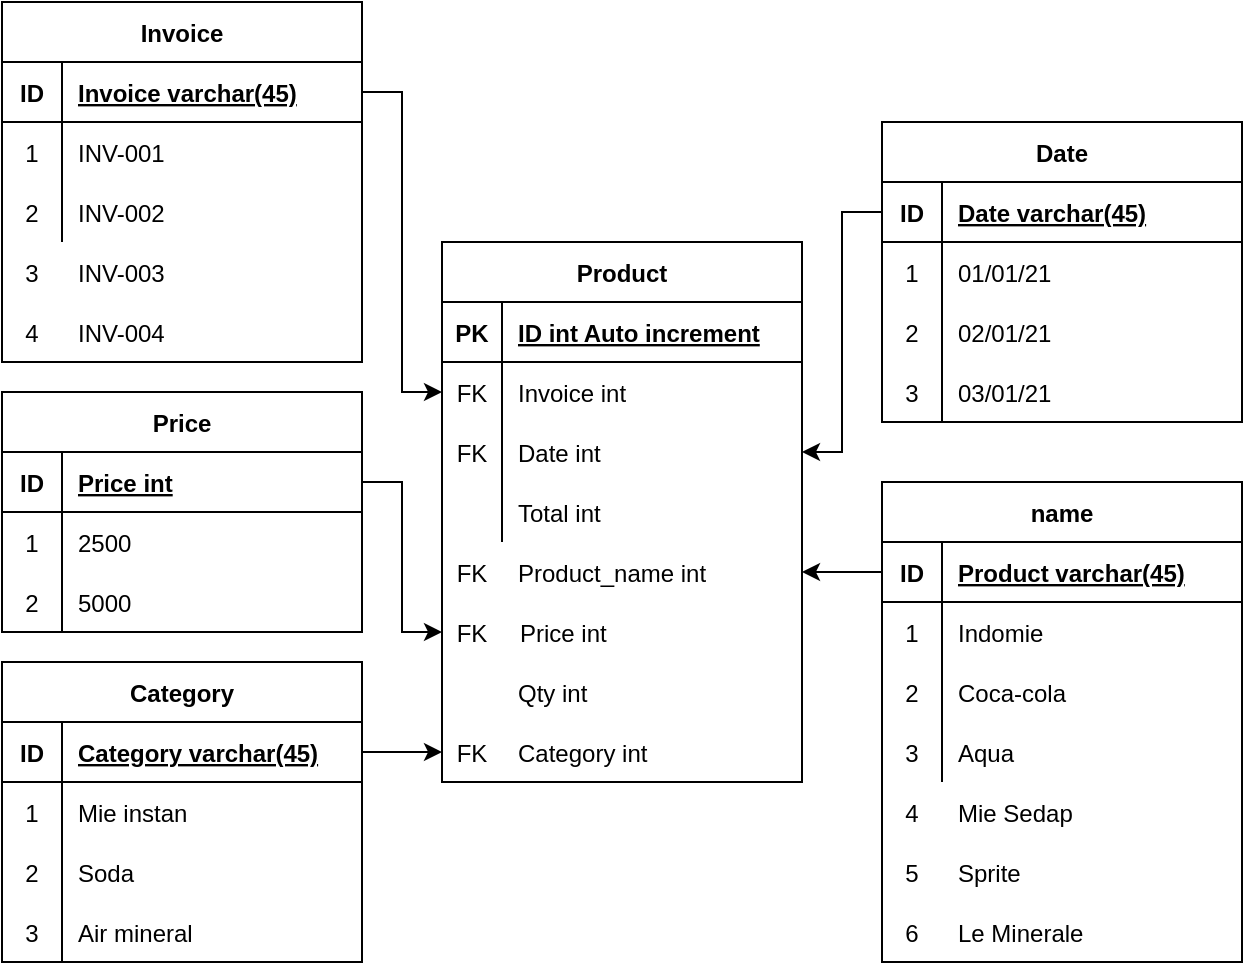 <mxfile version="14.8.6" type="device"><diagram id="lS3sVL9NGLZG_73r2ych" name="Page-1"><mxGraphModel dx="1717" dy="508" grid="1" gridSize="10" guides="1" tooltips="1" connect="1" arrows="1" fold="1" page="1" pageScale="1" pageWidth="850" pageHeight="1100" math="0" shadow="0"><root><mxCell id="0"/><mxCell id="1" parent="0"/><mxCell id="gIPK475SL621u83QnIxg-1" value="Product" style="shape=table;startSize=30;container=1;collapsible=1;childLayout=tableLayout;fixedRows=1;rowLines=0;fontStyle=1;align=center;resizeLast=1;" parent="1" vertex="1"><mxGeometry x="120" y="130" width="180" height="270" as="geometry"/></mxCell><mxCell id="gIPK475SL621u83QnIxg-2" value="" style="shape=partialRectangle;collapsible=0;dropTarget=0;pointerEvents=0;fillColor=none;top=0;left=0;bottom=1;right=0;points=[[0,0.5],[1,0.5]];portConstraint=eastwest;" parent="gIPK475SL621u83QnIxg-1" vertex="1"><mxGeometry y="30" width="180" height="30" as="geometry"/></mxCell><mxCell id="gIPK475SL621u83QnIxg-3" value="PK" style="shape=partialRectangle;connectable=0;fillColor=none;top=0;left=0;bottom=0;right=0;fontStyle=1;overflow=hidden;" parent="gIPK475SL621u83QnIxg-2" vertex="1"><mxGeometry width="30" height="30" as="geometry"/></mxCell><mxCell id="gIPK475SL621u83QnIxg-4" value="ID int Auto increment" style="shape=partialRectangle;connectable=0;fillColor=none;top=0;left=0;bottom=0;right=0;align=left;spacingLeft=6;fontStyle=5;overflow=hidden;" parent="gIPK475SL621u83QnIxg-2" vertex="1"><mxGeometry x="30" width="150" height="30" as="geometry"/></mxCell><mxCell id="gIPK475SL621u83QnIxg-5" value="" style="shape=partialRectangle;collapsible=0;dropTarget=0;pointerEvents=0;fillColor=none;top=0;left=0;bottom=0;right=0;points=[[0,0.5],[1,0.5]];portConstraint=eastwest;" parent="gIPK475SL621u83QnIxg-1" vertex="1"><mxGeometry y="60" width="180" height="30" as="geometry"/></mxCell><mxCell id="gIPK475SL621u83QnIxg-6" value="FK" style="shape=partialRectangle;connectable=0;fillColor=none;top=0;left=0;bottom=0;right=0;editable=1;overflow=hidden;" parent="gIPK475SL621u83QnIxg-5" vertex="1"><mxGeometry width="30" height="30" as="geometry"/></mxCell><mxCell id="gIPK475SL621u83QnIxg-7" value="Invoice int" style="shape=partialRectangle;connectable=0;fillColor=none;top=0;left=0;bottom=0;right=0;align=left;spacingLeft=6;overflow=hidden;" parent="gIPK475SL621u83QnIxg-5" vertex="1"><mxGeometry x="30" width="150" height="30" as="geometry"/></mxCell><mxCell id="gIPK475SL621u83QnIxg-8" value="" style="shape=partialRectangle;collapsible=0;dropTarget=0;pointerEvents=0;fillColor=none;top=0;left=0;bottom=0;right=0;points=[[0,0.5],[1,0.5]];portConstraint=eastwest;" parent="gIPK475SL621u83QnIxg-1" vertex="1"><mxGeometry y="90" width="180" height="30" as="geometry"/></mxCell><mxCell id="gIPK475SL621u83QnIxg-9" value="FK" style="shape=partialRectangle;connectable=0;fillColor=none;top=0;left=0;bottom=0;right=0;editable=1;overflow=hidden;" parent="gIPK475SL621u83QnIxg-8" vertex="1"><mxGeometry width="30" height="30" as="geometry"/></mxCell><mxCell id="gIPK475SL621u83QnIxg-10" value="Date int" style="shape=partialRectangle;connectable=0;fillColor=none;top=0;left=0;bottom=0;right=0;align=left;spacingLeft=6;overflow=hidden;" parent="gIPK475SL621u83QnIxg-8" vertex="1"><mxGeometry x="30" width="150" height="30" as="geometry"/></mxCell><mxCell id="gIPK475SL621u83QnIxg-11" value="" style="shape=partialRectangle;collapsible=0;dropTarget=0;pointerEvents=0;fillColor=none;top=0;left=0;bottom=0;right=0;points=[[0,0.5],[1,0.5]];portConstraint=eastwest;" parent="gIPK475SL621u83QnIxg-1" vertex="1"><mxGeometry y="120" width="180" height="30" as="geometry"/></mxCell><mxCell id="gIPK475SL621u83QnIxg-12" value="" style="shape=partialRectangle;connectable=0;fillColor=none;top=0;left=0;bottom=0;right=0;editable=1;overflow=hidden;" parent="gIPK475SL621u83QnIxg-11" vertex="1"><mxGeometry width="30" height="30" as="geometry"/></mxCell><mxCell id="gIPK475SL621u83QnIxg-13" value="Total int" style="shape=partialRectangle;connectable=0;fillColor=none;top=0;left=0;bottom=0;right=0;align=left;spacingLeft=6;overflow=hidden;" parent="gIPK475SL621u83QnIxg-11" vertex="1"><mxGeometry x="30" width="150" height="30" as="geometry"/></mxCell><mxCell id="gIPK475SL621u83QnIxg-14" value="Date" style="shape=table;startSize=30;container=1;collapsible=1;childLayout=tableLayout;fixedRows=1;rowLines=0;fontStyle=1;align=center;resizeLast=1;" parent="1" vertex="1"><mxGeometry x="340" y="70" width="180" height="150" as="geometry"/></mxCell><mxCell id="gIPK475SL621u83QnIxg-15" value="" style="shape=partialRectangle;collapsible=0;dropTarget=0;pointerEvents=0;fillColor=none;top=0;left=0;bottom=1;right=0;points=[[0,0.5],[1,0.5]];portConstraint=eastwest;" parent="gIPK475SL621u83QnIxg-14" vertex="1"><mxGeometry y="30" width="180" height="30" as="geometry"/></mxCell><mxCell id="gIPK475SL621u83QnIxg-16" value="ID" style="shape=partialRectangle;connectable=0;fillColor=none;top=0;left=0;bottom=0;right=0;fontStyle=1;overflow=hidden;" parent="gIPK475SL621u83QnIxg-15" vertex="1"><mxGeometry width="30" height="30" as="geometry"/></mxCell><mxCell id="gIPK475SL621u83QnIxg-17" value="Date varchar(45)" style="shape=partialRectangle;connectable=0;fillColor=none;top=0;left=0;bottom=0;right=0;align=left;spacingLeft=6;fontStyle=5;overflow=hidden;" parent="gIPK475SL621u83QnIxg-15" vertex="1"><mxGeometry x="30" width="150" height="30" as="geometry"/></mxCell><mxCell id="gIPK475SL621u83QnIxg-18" value="" style="shape=partialRectangle;collapsible=0;dropTarget=0;pointerEvents=0;fillColor=none;top=0;left=0;bottom=0;right=0;points=[[0,0.5],[1,0.5]];portConstraint=eastwest;" parent="gIPK475SL621u83QnIxg-14" vertex="1"><mxGeometry y="60" width="180" height="30" as="geometry"/></mxCell><mxCell id="gIPK475SL621u83QnIxg-19" value="1" style="shape=partialRectangle;connectable=0;fillColor=none;top=0;left=0;bottom=0;right=0;editable=1;overflow=hidden;" parent="gIPK475SL621u83QnIxg-18" vertex="1"><mxGeometry width="30" height="30" as="geometry"/></mxCell><mxCell id="gIPK475SL621u83QnIxg-20" value="01/01/21    " style="shape=partialRectangle;connectable=0;fillColor=none;top=0;left=0;bottom=0;right=0;align=left;spacingLeft=6;overflow=hidden;" parent="gIPK475SL621u83QnIxg-18" vertex="1"><mxGeometry x="30" width="150" height="30" as="geometry"/></mxCell><mxCell id="gIPK475SL621u83QnIxg-21" value="" style="shape=partialRectangle;collapsible=0;dropTarget=0;pointerEvents=0;fillColor=none;top=0;left=0;bottom=0;right=0;points=[[0,0.5],[1,0.5]];portConstraint=eastwest;" parent="gIPK475SL621u83QnIxg-14" vertex="1"><mxGeometry y="90" width="180" height="30" as="geometry"/></mxCell><mxCell id="gIPK475SL621u83QnIxg-22" value="2" style="shape=partialRectangle;connectable=0;fillColor=none;top=0;left=0;bottom=0;right=0;editable=1;overflow=hidden;" parent="gIPK475SL621u83QnIxg-21" vertex="1"><mxGeometry width="30" height="30" as="geometry"/></mxCell><mxCell id="gIPK475SL621u83QnIxg-23" value="02/01/21" style="shape=partialRectangle;connectable=0;fillColor=none;top=0;left=0;bottom=0;right=0;align=left;spacingLeft=6;overflow=hidden;" parent="gIPK475SL621u83QnIxg-21" vertex="1"><mxGeometry x="30" width="150" height="30" as="geometry"/></mxCell><mxCell id="gIPK475SL621u83QnIxg-24" value="" style="shape=partialRectangle;collapsible=0;dropTarget=0;pointerEvents=0;fillColor=none;top=0;left=0;bottom=0;right=0;points=[[0,0.5],[1,0.5]];portConstraint=eastwest;" parent="gIPK475SL621u83QnIxg-14" vertex="1"><mxGeometry y="120" width="180" height="30" as="geometry"/></mxCell><mxCell id="gIPK475SL621u83QnIxg-25" value="3" style="shape=partialRectangle;connectable=0;fillColor=none;top=0;left=0;bottom=0;right=0;editable=1;overflow=hidden;" parent="gIPK475SL621u83QnIxg-24" vertex="1"><mxGeometry width="30" height="30" as="geometry"/></mxCell><mxCell id="gIPK475SL621u83QnIxg-26" value="03/01/21" style="shape=partialRectangle;connectable=0;fillColor=none;top=0;left=0;bottom=0;right=0;align=left;spacingLeft=6;overflow=hidden;" parent="gIPK475SL621u83QnIxg-24" vertex="1"><mxGeometry x="30" width="150" height="30" as="geometry"/></mxCell><mxCell id="gIPK475SL621u83QnIxg-27" value="name" style="shape=table;startSize=30;container=1;collapsible=1;childLayout=tableLayout;fixedRows=1;rowLines=0;fontStyle=1;align=center;resizeLast=1;" parent="1" vertex="1"><mxGeometry x="340" y="250" width="180" height="240" as="geometry"/></mxCell><mxCell id="gIPK475SL621u83QnIxg-28" value="" style="shape=partialRectangle;collapsible=0;dropTarget=0;pointerEvents=0;fillColor=none;top=0;left=0;bottom=1;right=0;points=[[0,0.5],[1,0.5]];portConstraint=eastwest;" parent="gIPK475SL621u83QnIxg-27" vertex="1"><mxGeometry y="30" width="180" height="30" as="geometry"/></mxCell><mxCell id="gIPK475SL621u83QnIxg-29" value="ID" style="shape=partialRectangle;connectable=0;fillColor=none;top=0;left=0;bottom=0;right=0;fontStyle=1;overflow=hidden;" parent="gIPK475SL621u83QnIxg-28" vertex="1"><mxGeometry width="30" height="30" as="geometry"/></mxCell><mxCell id="gIPK475SL621u83QnIxg-30" value="Product varchar(45)" style="shape=partialRectangle;connectable=0;fillColor=none;top=0;left=0;bottom=0;right=0;align=left;spacingLeft=6;fontStyle=5;overflow=hidden;" parent="gIPK475SL621u83QnIxg-28" vertex="1"><mxGeometry x="30" width="150" height="30" as="geometry"/></mxCell><mxCell id="gIPK475SL621u83QnIxg-31" value="" style="shape=partialRectangle;collapsible=0;dropTarget=0;pointerEvents=0;fillColor=none;top=0;left=0;bottom=0;right=0;points=[[0,0.5],[1,0.5]];portConstraint=eastwest;" parent="gIPK475SL621u83QnIxg-27" vertex="1"><mxGeometry y="60" width="180" height="30" as="geometry"/></mxCell><mxCell id="gIPK475SL621u83QnIxg-32" value="1" style="shape=partialRectangle;connectable=0;fillColor=none;top=0;left=0;bottom=0;right=0;editable=1;overflow=hidden;" parent="gIPK475SL621u83QnIxg-31" vertex="1"><mxGeometry width="30" height="30" as="geometry"/></mxCell><mxCell id="gIPK475SL621u83QnIxg-33" value="Indomie" style="shape=partialRectangle;connectable=0;fillColor=none;top=0;left=0;bottom=0;right=0;align=left;spacingLeft=6;overflow=hidden;" parent="gIPK475SL621u83QnIxg-31" vertex="1"><mxGeometry x="30" width="150" height="30" as="geometry"/></mxCell><mxCell id="gIPK475SL621u83QnIxg-34" value="" style="shape=partialRectangle;collapsible=0;dropTarget=0;pointerEvents=0;fillColor=none;top=0;left=0;bottom=0;right=0;points=[[0,0.5],[1,0.5]];portConstraint=eastwest;" parent="gIPK475SL621u83QnIxg-27" vertex="1"><mxGeometry y="90" width="180" height="30" as="geometry"/></mxCell><mxCell id="gIPK475SL621u83QnIxg-35" value="2" style="shape=partialRectangle;connectable=0;fillColor=none;top=0;left=0;bottom=0;right=0;editable=1;overflow=hidden;" parent="gIPK475SL621u83QnIxg-34" vertex="1"><mxGeometry width="30" height="30" as="geometry"/></mxCell><mxCell id="gIPK475SL621u83QnIxg-36" value="Coca-cola" style="shape=partialRectangle;connectable=0;fillColor=none;top=0;left=0;bottom=0;right=0;align=left;spacingLeft=6;overflow=hidden;" parent="gIPK475SL621u83QnIxg-34" vertex="1"><mxGeometry x="30" width="150" height="30" as="geometry"/></mxCell><mxCell id="gIPK475SL621u83QnIxg-37" value="" style="shape=partialRectangle;collapsible=0;dropTarget=0;pointerEvents=0;fillColor=none;top=0;left=0;bottom=0;right=0;points=[[0,0.5],[1,0.5]];portConstraint=eastwest;" parent="gIPK475SL621u83QnIxg-27" vertex="1"><mxGeometry y="120" width="180" height="30" as="geometry"/></mxCell><mxCell id="gIPK475SL621u83QnIxg-38" value="3" style="shape=partialRectangle;connectable=0;fillColor=none;top=0;left=0;bottom=0;right=0;editable=1;overflow=hidden;" parent="gIPK475SL621u83QnIxg-37" vertex="1"><mxGeometry width="30" height="30" as="geometry"/></mxCell><mxCell id="gIPK475SL621u83QnIxg-39" value="Aqua" style="shape=partialRectangle;connectable=0;fillColor=none;top=0;left=0;bottom=0;right=0;align=left;spacingLeft=6;overflow=hidden;" parent="gIPK475SL621u83QnIxg-37" vertex="1"><mxGeometry x="30" width="150" height="30" as="geometry"/></mxCell><mxCell id="gIPK475SL621u83QnIxg-40" value="Price" style="shape=table;startSize=30;container=1;collapsible=1;childLayout=tableLayout;fixedRows=1;rowLines=0;fontStyle=1;align=center;resizeLast=1;" parent="1" vertex="1"><mxGeometry x="-100" y="205" width="180" height="120" as="geometry"/></mxCell><mxCell id="gIPK475SL621u83QnIxg-41" value="" style="shape=partialRectangle;collapsible=0;dropTarget=0;pointerEvents=0;fillColor=none;top=0;left=0;bottom=1;right=0;points=[[0,0.5],[1,0.5]];portConstraint=eastwest;" parent="gIPK475SL621u83QnIxg-40" vertex="1"><mxGeometry y="30" width="180" height="30" as="geometry"/></mxCell><mxCell id="gIPK475SL621u83QnIxg-42" value="ID" style="shape=partialRectangle;connectable=0;fillColor=none;top=0;left=0;bottom=0;right=0;fontStyle=1;overflow=hidden;" parent="gIPK475SL621u83QnIxg-41" vertex="1"><mxGeometry width="30" height="30" as="geometry"/></mxCell><mxCell id="gIPK475SL621u83QnIxg-43" value="Price int" style="shape=partialRectangle;connectable=0;fillColor=none;top=0;left=0;bottom=0;right=0;align=left;spacingLeft=6;fontStyle=5;overflow=hidden;" parent="gIPK475SL621u83QnIxg-41" vertex="1"><mxGeometry x="30" width="150" height="30" as="geometry"/></mxCell><mxCell id="gIPK475SL621u83QnIxg-44" value="" style="shape=partialRectangle;collapsible=0;dropTarget=0;pointerEvents=0;fillColor=none;top=0;left=0;bottom=0;right=0;points=[[0,0.5],[1,0.5]];portConstraint=eastwest;" parent="gIPK475SL621u83QnIxg-40" vertex="1"><mxGeometry y="60" width="180" height="30" as="geometry"/></mxCell><mxCell id="gIPK475SL621u83QnIxg-45" value="1" style="shape=partialRectangle;connectable=0;fillColor=none;top=0;left=0;bottom=0;right=0;editable=1;overflow=hidden;" parent="gIPK475SL621u83QnIxg-44" vertex="1"><mxGeometry width="30" height="30" as="geometry"/></mxCell><mxCell id="gIPK475SL621u83QnIxg-46" value="2500" style="shape=partialRectangle;connectable=0;fillColor=none;top=0;left=0;bottom=0;right=0;align=left;spacingLeft=6;overflow=hidden;" parent="gIPK475SL621u83QnIxg-44" vertex="1"><mxGeometry x="30" width="150" height="30" as="geometry"/></mxCell><mxCell id="gIPK475SL621u83QnIxg-47" value="" style="shape=partialRectangle;collapsible=0;dropTarget=0;pointerEvents=0;fillColor=none;top=0;left=0;bottom=0;right=0;points=[[0,0.5],[1,0.5]];portConstraint=eastwest;" parent="gIPK475SL621u83QnIxg-40" vertex="1"><mxGeometry y="90" width="180" height="30" as="geometry"/></mxCell><mxCell id="gIPK475SL621u83QnIxg-48" value="2" style="shape=partialRectangle;connectable=0;fillColor=none;top=0;left=0;bottom=0;right=0;editable=1;overflow=hidden;" parent="gIPK475SL621u83QnIxg-47" vertex="1"><mxGeometry width="30" height="30" as="geometry"/></mxCell><mxCell id="gIPK475SL621u83QnIxg-49" value="5000" style="shape=partialRectangle;connectable=0;fillColor=none;top=0;left=0;bottom=0;right=0;align=left;spacingLeft=6;overflow=hidden;" parent="gIPK475SL621u83QnIxg-47" vertex="1"><mxGeometry x="30" width="150" height="30" as="geometry"/></mxCell><mxCell id="gIPK475SL621u83QnIxg-53" value="Category" style="shape=table;startSize=30;container=1;collapsible=1;childLayout=tableLayout;fixedRows=1;rowLines=0;fontStyle=1;align=center;resizeLast=1;" parent="1" vertex="1"><mxGeometry x="-100" y="340" width="180" height="150" as="geometry"/></mxCell><mxCell id="gIPK475SL621u83QnIxg-54" value="" style="shape=partialRectangle;collapsible=0;dropTarget=0;pointerEvents=0;fillColor=none;top=0;left=0;bottom=1;right=0;points=[[0,0.5],[1,0.5]];portConstraint=eastwest;" parent="gIPK475SL621u83QnIxg-53" vertex="1"><mxGeometry y="30" width="180" height="30" as="geometry"/></mxCell><mxCell id="gIPK475SL621u83QnIxg-55" value="ID" style="shape=partialRectangle;connectable=0;fillColor=none;top=0;left=0;bottom=0;right=0;fontStyle=1;overflow=hidden;" parent="gIPK475SL621u83QnIxg-54" vertex="1"><mxGeometry width="30" height="30" as="geometry"/></mxCell><mxCell id="gIPK475SL621u83QnIxg-56" value="Category varchar(45)" style="shape=partialRectangle;connectable=0;fillColor=none;top=0;left=0;bottom=0;right=0;align=left;spacingLeft=6;fontStyle=5;overflow=hidden;" parent="gIPK475SL621u83QnIxg-54" vertex="1"><mxGeometry x="30" width="150" height="30" as="geometry"/></mxCell><mxCell id="gIPK475SL621u83QnIxg-57" value="" style="shape=partialRectangle;collapsible=0;dropTarget=0;pointerEvents=0;fillColor=none;top=0;left=0;bottom=0;right=0;points=[[0,0.5],[1,0.5]];portConstraint=eastwest;" parent="gIPK475SL621u83QnIxg-53" vertex="1"><mxGeometry y="60" width="180" height="30" as="geometry"/></mxCell><mxCell id="gIPK475SL621u83QnIxg-58" value="1" style="shape=partialRectangle;connectable=0;fillColor=none;top=0;left=0;bottom=0;right=0;editable=1;overflow=hidden;" parent="gIPK475SL621u83QnIxg-57" vertex="1"><mxGeometry width="30" height="30" as="geometry"/></mxCell><mxCell id="gIPK475SL621u83QnIxg-59" value="Mie instan" style="shape=partialRectangle;connectable=0;fillColor=none;top=0;left=0;bottom=0;right=0;align=left;spacingLeft=6;overflow=hidden;" parent="gIPK475SL621u83QnIxg-57" vertex="1"><mxGeometry x="30" width="150" height="30" as="geometry"/></mxCell><mxCell id="gIPK475SL621u83QnIxg-60" value="" style="shape=partialRectangle;collapsible=0;dropTarget=0;pointerEvents=0;fillColor=none;top=0;left=0;bottom=0;right=0;points=[[0,0.5],[1,0.5]];portConstraint=eastwest;" parent="gIPK475SL621u83QnIxg-53" vertex="1"><mxGeometry y="90" width="180" height="30" as="geometry"/></mxCell><mxCell id="gIPK475SL621u83QnIxg-61" value="2" style="shape=partialRectangle;connectable=0;fillColor=none;top=0;left=0;bottom=0;right=0;editable=1;overflow=hidden;" parent="gIPK475SL621u83QnIxg-60" vertex="1"><mxGeometry width="30" height="30" as="geometry"/></mxCell><mxCell id="gIPK475SL621u83QnIxg-62" value="Soda" style="shape=partialRectangle;connectable=0;fillColor=none;top=0;left=0;bottom=0;right=0;align=left;spacingLeft=6;overflow=hidden;" parent="gIPK475SL621u83QnIxg-60" vertex="1"><mxGeometry x="30" width="150" height="30" as="geometry"/></mxCell><mxCell id="gIPK475SL621u83QnIxg-63" value="" style="shape=partialRectangle;collapsible=0;dropTarget=0;pointerEvents=0;fillColor=none;top=0;left=0;bottom=0;right=0;points=[[0,0.5],[1,0.5]];portConstraint=eastwest;" parent="gIPK475SL621u83QnIxg-53" vertex="1"><mxGeometry y="120" width="180" height="30" as="geometry"/></mxCell><mxCell id="gIPK475SL621u83QnIxg-64" value="3" style="shape=partialRectangle;connectable=0;fillColor=none;top=0;left=0;bottom=0;right=0;editable=1;overflow=hidden;" parent="gIPK475SL621u83QnIxg-63" vertex="1"><mxGeometry width="30" height="30" as="geometry"/></mxCell><mxCell id="gIPK475SL621u83QnIxg-65" value="Air mineral" style="shape=partialRectangle;connectable=0;fillColor=none;top=0;left=0;bottom=0;right=0;align=left;spacingLeft=6;overflow=hidden;" parent="gIPK475SL621u83QnIxg-63" vertex="1"><mxGeometry x="30" width="150" height="30" as="geometry"/></mxCell><mxCell id="gIPK475SL621u83QnIxg-66" value="" style="shape=partialRectangle;collapsible=0;dropTarget=0;pointerEvents=0;fillColor=none;top=0;left=0;bottom=0;right=0;points=[[0,0.5],[1,0.5]];portConstraint=eastwest;" parent="1" vertex="1"><mxGeometry x="120" y="280" width="180" height="30" as="geometry"/></mxCell><mxCell id="gIPK475SL621u83QnIxg-67" value="FK" style="shape=partialRectangle;connectable=0;fillColor=none;top=0;left=0;bottom=0;right=0;editable=1;overflow=hidden;" parent="gIPK475SL621u83QnIxg-66" vertex="1"><mxGeometry width="30" height="30" as="geometry"/></mxCell><mxCell id="gIPK475SL621u83QnIxg-68" value="Product_name int" style="shape=partialRectangle;connectable=0;fillColor=none;top=0;left=0;bottom=0;right=0;align=left;spacingLeft=6;overflow=hidden;" parent="gIPK475SL621u83QnIxg-66" vertex="1"><mxGeometry x="30" width="150" height="30" as="geometry"/></mxCell><mxCell id="gIPK475SL621u83QnIxg-70" value="" style="shape=partialRectangle;collapsible=0;dropTarget=0;pointerEvents=0;fillColor=none;top=0;left=0;bottom=0;right=0;points=[[0,0.5],[1,0.5]];portConstraint=eastwest;" parent="1" vertex="1"><mxGeometry x="120" y="310" width="180" height="30" as="geometry"/></mxCell><mxCell id="gIPK475SL621u83QnIxg-71" value="FK" style="shape=partialRectangle;connectable=0;fillColor=none;top=0;left=0;bottom=0;right=0;editable=1;overflow=hidden;" parent="gIPK475SL621u83QnIxg-70" vertex="1"><mxGeometry width="30" height="30" as="geometry"/></mxCell><mxCell id="gIPK475SL621u83QnIxg-72" value="Price int" style="shape=partialRectangle;connectable=0;fillColor=none;top=0;left=0;bottom=0;right=0;align=left;spacingLeft=6;overflow=hidden;" parent="gIPK475SL621u83QnIxg-70" vertex="1"><mxGeometry x="31" width="150" height="30" as="geometry"/></mxCell><mxCell id="gIPK475SL621u83QnIxg-73" value="" style="shape=partialRectangle;collapsible=0;dropTarget=0;pointerEvents=0;fillColor=none;top=0;left=0;bottom=0;right=0;points=[[0,0.5],[1,0.5]];portConstraint=eastwest;" parent="1" vertex="1"><mxGeometry x="120" y="340" width="180" height="30" as="geometry"/></mxCell><mxCell id="gIPK475SL621u83QnIxg-75" value="Qty int" style="shape=partialRectangle;connectable=0;fillColor=none;top=0;left=0;bottom=0;right=0;align=left;spacingLeft=6;overflow=hidden;" parent="gIPK475SL621u83QnIxg-73" vertex="1"><mxGeometry x="30" width="150" height="30" as="geometry"/></mxCell><mxCell id="gIPK475SL621u83QnIxg-76" value="" style="shape=partialRectangle;collapsible=0;dropTarget=0;pointerEvents=0;fillColor=none;top=0;left=0;bottom=0;right=0;points=[[0,0.5],[1,0.5]];portConstraint=eastwest;" parent="1" vertex="1"><mxGeometry x="120" y="370" width="180" height="30" as="geometry"/></mxCell><mxCell id="gIPK475SL621u83QnIxg-77" value="FK" style="shape=partialRectangle;connectable=0;fillColor=none;top=0;left=0;bottom=0;right=0;editable=1;overflow=hidden;" parent="gIPK475SL621u83QnIxg-76" vertex="1"><mxGeometry width="30" height="30" as="geometry"/></mxCell><mxCell id="gIPK475SL621u83QnIxg-78" value="Category int" style="shape=partialRectangle;connectable=0;fillColor=none;top=0;left=0;bottom=0;right=0;align=left;spacingLeft=6;overflow=hidden;" parent="gIPK475SL621u83QnIxg-76" vertex="1"><mxGeometry x="30" width="150" height="30" as="geometry"/></mxCell><mxCell id="gIPK475SL621u83QnIxg-80" value="" style="shape=partialRectangle;collapsible=0;dropTarget=0;pointerEvents=0;fillColor=none;top=0;left=0;bottom=0;right=0;points=[[0,0.5],[1,0.5]];portConstraint=eastwest;" parent="1" vertex="1"><mxGeometry x="340" y="400" width="180" height="30" as="geometry"/></mxCell><mxCell id="gIPK475SL621u83QnIxg-81" value="4" style="shape=partialRectangle;connectable=0;fillColor=none;top=0;left=0;bottom=0;right=0;editable=1;overflow=hidden;" parent="gIPK475SL621u83QnIxg-80" vertex="1"><mxGeometry width="30" height="30" as="geometry"/></mxCell><mxCell id="gIPK475SL621u83QnIxg-82" value="Mie Sedap" style="shape=partialRectangle;connectable=0;fillColor=none;top=0;left=0;bottom=0;right=0;align=left;spacingLeft=6;overflow=hidden;" parent="gIPK475SL621u83QnIxg-80" vertex="1"><mxGeometry x="30" width="150" height="30" as="geometry"/></mxCell><mxCell id="gIPK475SL621u83QnIxg-83" value="" style="shape=partialRectangle;collapsible=0;dropTarget=0;pointerEvents=0;fillColor=none;top=0;left=0;bottom=0;right=0;points=[[0,0.5],[1,0.5]];portConstraint=eastwest;" parent="1" vertex="1"><mxGeometry x="340" y="430" width="180" height="30" as="geometry"/></mxCell><mxCell id="gIPK475SL621u83QnIxg-84" value="5" style="shape=partialRectangle;connectable=0;fillColor=none;top=0;left=0;bottom=0;right=0;editable=1;overflow=hidden;" parent="gIPK475SL621u83QnIxg-83" vertex="1"><mxGeometry width="30" height="30" as="geometry"/></mxCell><mxCell id="gIPK475SL621u83QnIxg-85" value="Sprite" style="shape=partialRectangle;connectable=0;fillColor=none;top=0;left=0;bottom=0;right=0;align=left;spacingLeft=6;overflow=hidden;" parent="gIPK475SL621u83QnIxg-83" vertex="1"><mxGeometry x="30" width="150" height="30" as="geometry"/></mxCell><mxCell id="gIPK475SL621u83QnIxg-86" value="" style="shape=partialRectangle;collapsible=0;dropTarget=0;pointerEvents=0;fillColor=none;top=0;left=0;bottom=0;right=0;points=[[0,0.5],[1,0.5]];portConstraint=eastwest;" parent="1" vertex="1"><mxGeometry x="340" y="460" width="180" height="30" as="geometry"/></mxCell><mxCell id="gIPK475SL621u83QnIxg-87" value="6" style="shape=partialRectangle;connectable=0;fillColor=none;top=0;left=0;bottom=0;right=0;editable=1;overflow=hidden;" parent="gIPK475SL621u83QnIxg-86" vertex="1"><mxGeometry width="30" height="30" as="geometry"/></mxCell><mxCell id="gIPK475SL621u83QnIxg-88" value="Le Minerale" style="shape=partialRectangle;connectable=0;fillColor=none;top=0;left=0;bottom=0;right=0;align=left;spacingLeft=6;overflow=hidden;" parent="gIPK475SL621u83QnIxg-86" vertex="1"><mxGeometry x="30" width="150" height="30" as="geometry"/></mxCell><mxCell id="gIPK475SL621u83QnIxg-91" style="edgeStyle=orthogonalEdgeStyle;rounded=0;orthogonalLoop=1;jettySize=auto;html=1;exitX=0;exitY=0.5;exitDx=0;exitDy=0;entryX=1;entryY=0.5;entryDx=0;entryDy=0;" parent="1" source="gIPK475SL621u83QnIxg-15" target="gIPK475SL621u83QnIxg-8" edge="1"><mxGeometry relative="1" as="geometry"/></mxCell><mxCell id="gIPK475SL621u83QnIxg-92" style="edgeStyle=orthogonalEdgeStyle;rounded=0;orthogonalLoop=1;jettySize=auto;html=1;exitX=0;exitY=0.5;exitDx=0;exitDy=0;entryX=1;entryY=0.5;entryDx=0;entryDy=0;" parent="1" source="gIPK475SL621u83QnIxg-28" target="gIPK475SL621u83QnIxg-66" edge="1"><mxGeometry relative="1" as="geometry"/></mxCell><mxCell id="gIPK475SL621u83QnIxg-94" style="edgeStyle=orthogonalEdgeStyle;rounded=0;orthogonalLoop=1;jettySize=auto;html=1;exitX=1;exitY=0.5;exitDx=0;exitDy=0;entryX=0;entryY=0.5;entryDx=0;entryDy=0;" parent="1" source="gIPK475SL621u83QnIxg-41" target="gIPK475SL621u83QnIxg-70" edge="1"><mxGeometry relative="1" as="geometry"/></mxCell><mxCell id="gIPK475SL621u83QnIxg-95" style="edgeStyle=orthogonalEdgeStyle;rounded=0;orthogonalLoop=1;jettySize=auto;html=1;exitX=1;exitY=0.5;exitDx=0;exitDy=0;entryX=0;entryY=0.5;entryDx=0;entryDy=0;" parent="1" source="gIPK475SL621u83QnIxg-54" target="gIPK475SL621u83QnIxg-76" edge="1"><mxGeometry relative="1" as="geometry"/></mxCell><mxCell id="sy_57Kqc9Xj2P2teL-B4-1" value="Invoice" style="shape=table;startSize=30;container=1;collapsible=1;childLayout=tableLayout;fixedRows=1;rowLines=0;fontStyle=1;align=center;resizeLast=1;" parent="1" vertex="1"><mxGeometry x="-100" y="10" width="180" height="180" as="geometry"/></mxCell><mxCell id="sy_57Kqc9Xj2P2teL-B4-2" value="" style="shape=partialRectangle;collapsible=0;dropTarget=0;pointerEvents=0;fillColor=none;top=0;left=0;bottom=1;right=0;points=[[0,0.5],[1,0.5]];portConstraint=eastwest;" parent="sy_57Kqc9Xj2P2teL-B4-1" vertex="1"><mxGeometry y="30" width="180" height="30" as="geometry"/></mxCell><mxCell id="sy_57Kqc9Xj2P2teL-B4-3" value="ID" style="shape=partialRectangle;connectable=0;fillColor=none;top=0;left=0;bottom=0;right=0;fontStyle=1;overflow=hidden;" parent="sy_57Kqc9Xj2P2teL-B4-2" vertex="1"><mxGeometry width="30" height="30" as="geometry"/></mxCell><mxCell id="sy_57Kqc9Xj2P2teL-B4-4" value="Invoice varchar(45)" style="shape=partialRectangle;connectable=0;fillColor=none;top=0;left=0;bottom=0;right=0;align=left;spacingLeft=6;fontStyle=5;overflow=hidden;" parent="sy_57Kqc9Xj2P2teL-B4-2" vertex="1"><mxGeometry x="30" width="150" height="30" as="geometry"/></mxCell><mxCell id="sy_57Kqc9Xj2P2teL-B4-5" value="" style="shape=partialRectangle;collapsible=0;dropTarget=0;pointerEvents=0;fillColor=none;top=0;left=0;bottom=0;right=0;points=[[0,0.5],[1,0.5]];portConstraint=eastwest;" parent="sy_57Kqc9Xj2P2teL-B4-1" vertex="1"><mxGeometry y="60" width="180" height="30" as="geometry"/></mxCell><mxCell id="sy_57Kqc9Xj2P2teL-B4-6" value="1" style="shape=partialRectangle;connectable=0;fillColor=none;top=0;left=0;bottom=0;right=0;editable=1;overflow=hidden;" parent="sy_57Kqc9Xj2P2teL-B4-5" vertex="1"><mxGeometry width="30" height="30" as="geometry"/></mxCell><mxCell id="sy_57Kqc9Xj2P2teL-B4-7" value="INV-001" style="shape=partialRectangle;connectable=0;fillColor=none;top=0;left=0;bottom=0;right=0;align=left;spacingLeft=6;overflow=hidden;" parent="sy_57Kqc9Xj2P2teL-B4-5" vertex="1"><mxGeometry x="30" width="150" height="30" as="geometry"/></mxCell><mxCell id="sy_57Kqc9Xj2P2teL-B4-8" value="" style="shape=partialRectangle;collapsible=0;dropTarget=0;pointerEvents=0;fillColor=none;top=0;left=0;bottom=0;right=0;points=[[0,0.5],[1,0.5]];portConstraint=eastwest;" parent="sy_57Kqc9Xj2P2teL-B4-1" vertex="1"><mxGeometry y="90" width="180" height="30" as="geometry"/></mxCell><mxCell id="sy_57Kqc9Xj2P2teL-B4-9" value="2" style="shape=partialRectangle;connectable=0;fillColor=none;top=0;left=0;bottom=0;right=0;editable=1;overflow=hidden;" parent="sy_57Kqc9Xj2P2teL-B4-8" vertex="1"><mxGeometry width="30" height="30" as="geometry"/></mxCell><mxCell id="sy_57Kqc9Xj2P2teL-B4-10" value="INV-002" style="shape=partialRectangle;connectable=0;fillColor=none;top=0;left=0;bottom=0;right=0;align=left;spacingLeft=6;overflow=hidden;" parent="sy_57Kqc9Xj2P2teL-B4-8" vertex="1"><mxGeometry x="30" width="150" height="30" as="geometry"/></mxCell><mxCell id="sy_57Kqc9Xj2P2teL-B4-11" value="" style="shape=partialRectangle;collapsible=0;dropTarget=0;pointerEvents=0;fillColor=none;top=0;left=0;bottom=0;right=0;points=[[0,0.5],[1,0.5]];portConstraint=eastwest;" parent="1" vertex="1"><mxGeometry x="-100" y="130" width="180" height="30" as="geometry"/></mxCell><mxCell id="sy_57Kqc9Xj2P2teL-B4-12" value="3" style="shape=partialRectangle;connectable=0;fillColor=none;top=0;left=0;bottom=0;right=0;editable=1;overflow=hidden;" parent="sy_57Kqc9Xj2P2teL-B4-11" vertex="1"><mxGeometry width="30" height="30" as="geometry"/></mxCell><mxCell id="sy_57Kqc9Xj2P2teL-B4-13" value="INV-003" style="shape=partialRectangle;connectable=0;fillColor=none;top=0;left=0;bottom=0;right=0;align=left;spacingLeft=6;overflow=hidden;" parent="sy_57Kqc9Xj2P2teL-B4-11" vertex="1"><mxGeometry x="30" width="150" height="30" as="geometry"/></mxCell><mxCell id="sy_57Kqc9Xj2P2teL-B4-14" value="" style="shape=partialRectangle;collapsible=0;dropTarget=0;pointerEvents=0;fillColor=none;top=0;left=0;bottom=0;right=0;points=[[0,0.5],[1,0.5]];portConstraint=eastwest;" parent="1" vertex="1"><mxGeometry x="-100" y="160" width="180" height="30" as="geometry"/></mxCell><mxCell id="sy_57Kqc9Xj2P2teL-B4-15" value="4" style="shape=partialRectangle;connectable=0;fillColor=none;top=0;left=0;bottom=0;right=0;editable=1;overflow=hidden;" parent="sy_57Kqc9Xj2P2teL-B4-14" vertex="1"><mxGeometry width="30" height="30" as="geometry"/></mxCell><mxCell id="sy_57Kqc9Xj2P2teL-B4-16" value="INV-004" style="shape=partialRectangle;connectable=0;fillColor=none;top=0;left=0;bottom=0;right=0;align=left;spacingLeft=6;overflow=hidden;" parent="sy_57Kqc9Xj2P2teL-B4-14" vertex="1"><mxGeometry x="30" width="150" height="30" as="geometry"/></mxCell><mxCell id="sy_57Kqc9Xj2P2teL-B4-17" style="edgeStyle=orthogonalEdgeStyle;rounded=0;orthogonalLoop=1;jettySize=auto;html=1;exitX=1;exitY=0.5;exitDx=0;exitDy=0;entryX=0;entryY=0.5;entryDx=0;entryDy=0;" parent="1" source="sy_57Kqc9Xj2P2teL-B4-2" target="gIPK475SL621u83QnIxg-5" edge="1"><mxGeometry relative="1" as="geometry"/></mxCell></root></mxGraphModel></diagram></mxfile>